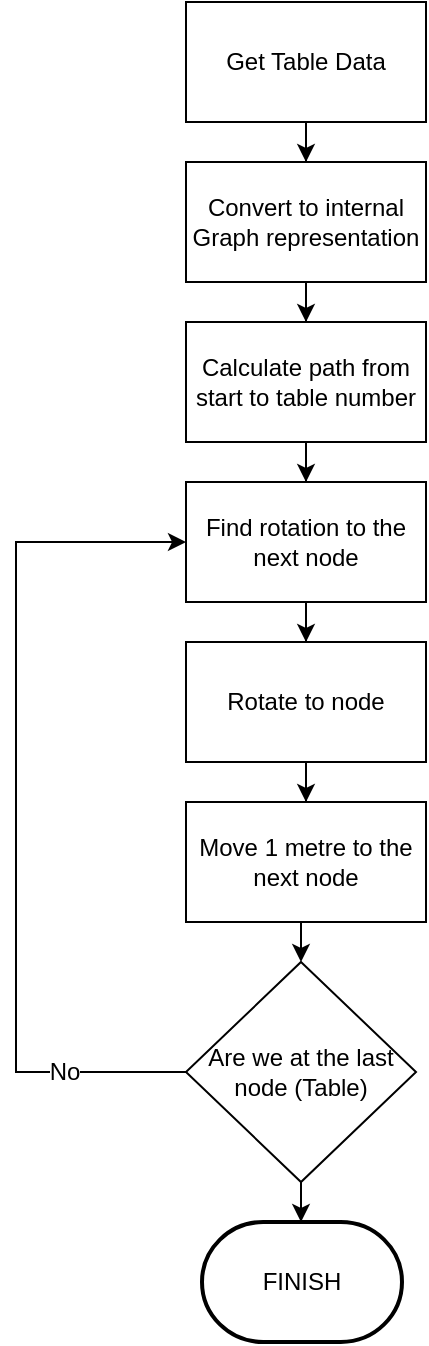 <mxfile version="11.2.8" type="device" pages="1"><diagram id="UfkSL2HOXkFPfbTfF_VC" name="Page-1"><mxGraphModel dx="1463" dy="770" grid="1" gridSize="10" guides="1" tooltips="1" connect="1" arrows="1" fold="1" page="1" pageScale="1" pageWidth="850" pageHeight="1100" math="0" shadow="0"><root><mxCell id="0"/><mxCell id="1" parent="0"/><mxCell id="IdTSEV6UwFm7XR2gXVkJ-9" style="edgeStyle=orthogonalEdgeStyle;rounded=0;orthogonalLoop=1;jettySize=auto;html=1;exitX=0.5;exitY=1;exitDx=0;exitDy=0;" edge="1" parent="1" source="IdTSEV6UwFm7XR2gXVkJ-1" target="IdTSEV6UwFm7XR2gXVkJ-2"><mxGeometry relative="1" as="geometry"/></mxCell><mxCell id="IdTSEV6UwFm7XR2gXVkJ-1" value="Get Table Data" style="rounded=0;whiteSpace=wrap;html=1;" vertex="1" parent="1"><mxGeometry x="365" y="80" width="120" height="60" as="geometry"/></mxCell><mxCell id="IdTSEV6UwFm7XR2gXVkJ-10" style="edgeStyle=orthogonalEdgeStyle;rounded=0;orthogonalLoop=1;jettySize=auto;html=1;exitX=0.5;exitY=1;exitDx=0;exitDy=0;" edge="1" parent="1" source="IdTSEV6UwFm7XR2gXVkJ-2" target="IdTSEV6UwFm7XR2gXVkJ-3"><mxGeometry relative="1" as="geometry"/></mxCell><mxCell id="IdTSEV6UwFm7XR2gXVkJ-2" value="Convert to internal Graph representation" style="rounded=0;whiteSpace=wrap;html=1;" vertex="1" parent="1"><mxGeometry x="365" y="160" width="120" height="60" as="geometry"/></mxCell><mxCell id="IdTSEV6UwFm7XR2gXVkJ-11" style="edgeStyle=orthogonalEdgeStyle;rounded=0;orthogonalLoop=1;jettySize=auto;html=1;exitX=0.5;exitY=1;exitDx=0;exitDy=0;" edge="1" parent="1" source="IdTSEV6UwFm7XR2gXVkJ-3" target="IdTSEV6UwFm7XR2gXVkJ-4"><mxGeometry relative="1" as="geometry"/></mxCell><mxCell id="IdTSEV6UwFm7XR2gXVkJ-3" value="Calculate path from start to table number " style="rounded=0;whiteSpace=wrap;html=1;" vertex="1" parent="1"><mxGeometry x="365" y="240" width="120" height="60" as="geometry"/></mxCell><mxCell id="IdTSEV6UwFm7XR2gXVkJ-12" style="edgeStyle=orthogonalEdgeStyle;rounded=0;orthogonalLoop=1;jettySize=auto;html=1;exitX=0.5;exitY=1;exitDx=0;exitDy=0;" edge="1" parent="1" source="IdTSEV6UwFm7XR2gXVkJ-4" target="IdTSEV6UwFm7XR2gXVkJ-5"><mxGeometry relative="1" as="geometry"/></mxCell><mxCell id="IdTSEV6UwFm7XR2gXVkJ-4" value="Find rotation to the next node" style="rounded=0;whiteSpace=wrap;html=1;" vertex="1" parent="1"><mxGeometry x="365" y="320" width="120" height="60" as="geometry"/></mxCell><mxCell id="IdTSEV6UwFm7XR2gXVkJ-13" style="edgeStyle=orthogonalEdgeStyle;rounded=0;orthogonalLoop=1;jettySize=auto;html=1;exitX=0.5;exitY=1;exitDx=0;exitDy=0;" edge="1" parent="1" source="IdTSEV6UwFm7XR2gXVkJ-5" target="IdTSEV6UwFm7XR2gXVkJ-6"><mxGeometry relative="1" as="geometry"/></mxCell><mxCell id="IdTSEV6UwFm7XR2gXVkJ-5" value="Rotate to node" style="rounded=0;whiteSpace=wrap;html=1;" vertex="1" parent="1"><mxGeometry x="365" y="400" width="120" height="60" as="geometry"/></mxCell><mxCell id="IdTSEV6UwFm7XR2gXVkJ-14" style="edgeStyle=orthogonalEdgeStyle;rounded=0;orthogonalLoop=1;jettySize=auto;html=1;exitX=0.5;exitY=1;exitDx=0;exitDy=0;entryX=0.5;entryY=0;entryDx=0;entryDy=0;" edge="1" parent="1" source="IdTSEV6UwFm7XR2gXVkJ-6" target="IdTSEV6UwFm7XR2gXVkJ-8"><mxGeometry relative="1" as="geometry"/></mxCell><mxCell id="IdTSEV6UwFm7XR2gXVkJ-6" value="Move 1 metre to the next node" style="rounded=0;whiteSpace=wrap;html=1;" vertex="1" parent="1"><mxGeometry x="365" y="480" width="120" height="60" as="geometry"/></mxCell><mxCell id="IdTSEV6UwFm7XR2gXVkJ-15" style="edgeStyle=orthogonalEdgeStyle;rounded=0;orthogonalLoop=1;jettySize=auto;html=1;exitX=0;exitY=0.5;exitDx=0;exitDy=0;entryX=0;entryY=0.5;entryDx=0;entryDy=0;" edge="1" parent="1" source="IdTSEV6UwFm7XR2gXVkJ-8" target="IdTSEV6UwFm7XR2gXVkJ-4"><mxGeometry relative="1" as="geometry"><Array as="points"><mxPoint x="280" y="615"/><mxPoint x="280" y="350"/></Array></mxGeometry></mxCell><mxCell id="IdTSEV6UwFm7XR2gXVkJ-16" value="No" style="text;html=1;resizable=0;points=[];align=center;verticalAlign=middle;labelBackgroundColor=#ffffff;" vertex="1" connectable="0" parent="IdTSEV6UwFm7XR2gXVkJ-15"><mxGeometry x="-0.72" relative="1" as="geometry"><mxPoint as="offset"/></mxGeometry></mxCell><mxCell id="IdTSEV6UwFm7XR2gXVkJ-21" style="edgeStyle=orthogonalEdgeStyle;rounded=0;orthogonalLoop=1;jettySize=auto;html=1;exitX=0.5;exitY=1;exitDx=0;exitDy=0;" edge="1" parent="1" source="IdTSEV6UwFm7XR2gXVkJ-8" target="IdTSEV6UwFm7XR2gXVkJ-20"><mxGeometry relative="1" as="geometry"/></mxCell><mxCell id="IdTSEV6UwFm7XR2gXVkJ-8" value="Are we at the last node (Table)" style="rhombus;whiteSpace=wrap;html=1;" vertex="1" parent="1"><mxGeometry x="365" y="560" width="115" height="110" as="geometry"/></mxCell><mxCell id="IdTSEV6UwFm7XR2gXVkJ-20" value="FINISH" style="strokeWidth=2;html=1;shape=mxgraph.flowchart.terminator;whiteSpace=wrap;" vertex="1" parent="1"><mxGeometry x="373" y="690" width="100" height="60" as="geometry"/></mxCell></root></mxGraphModel></diagram></mxfile>